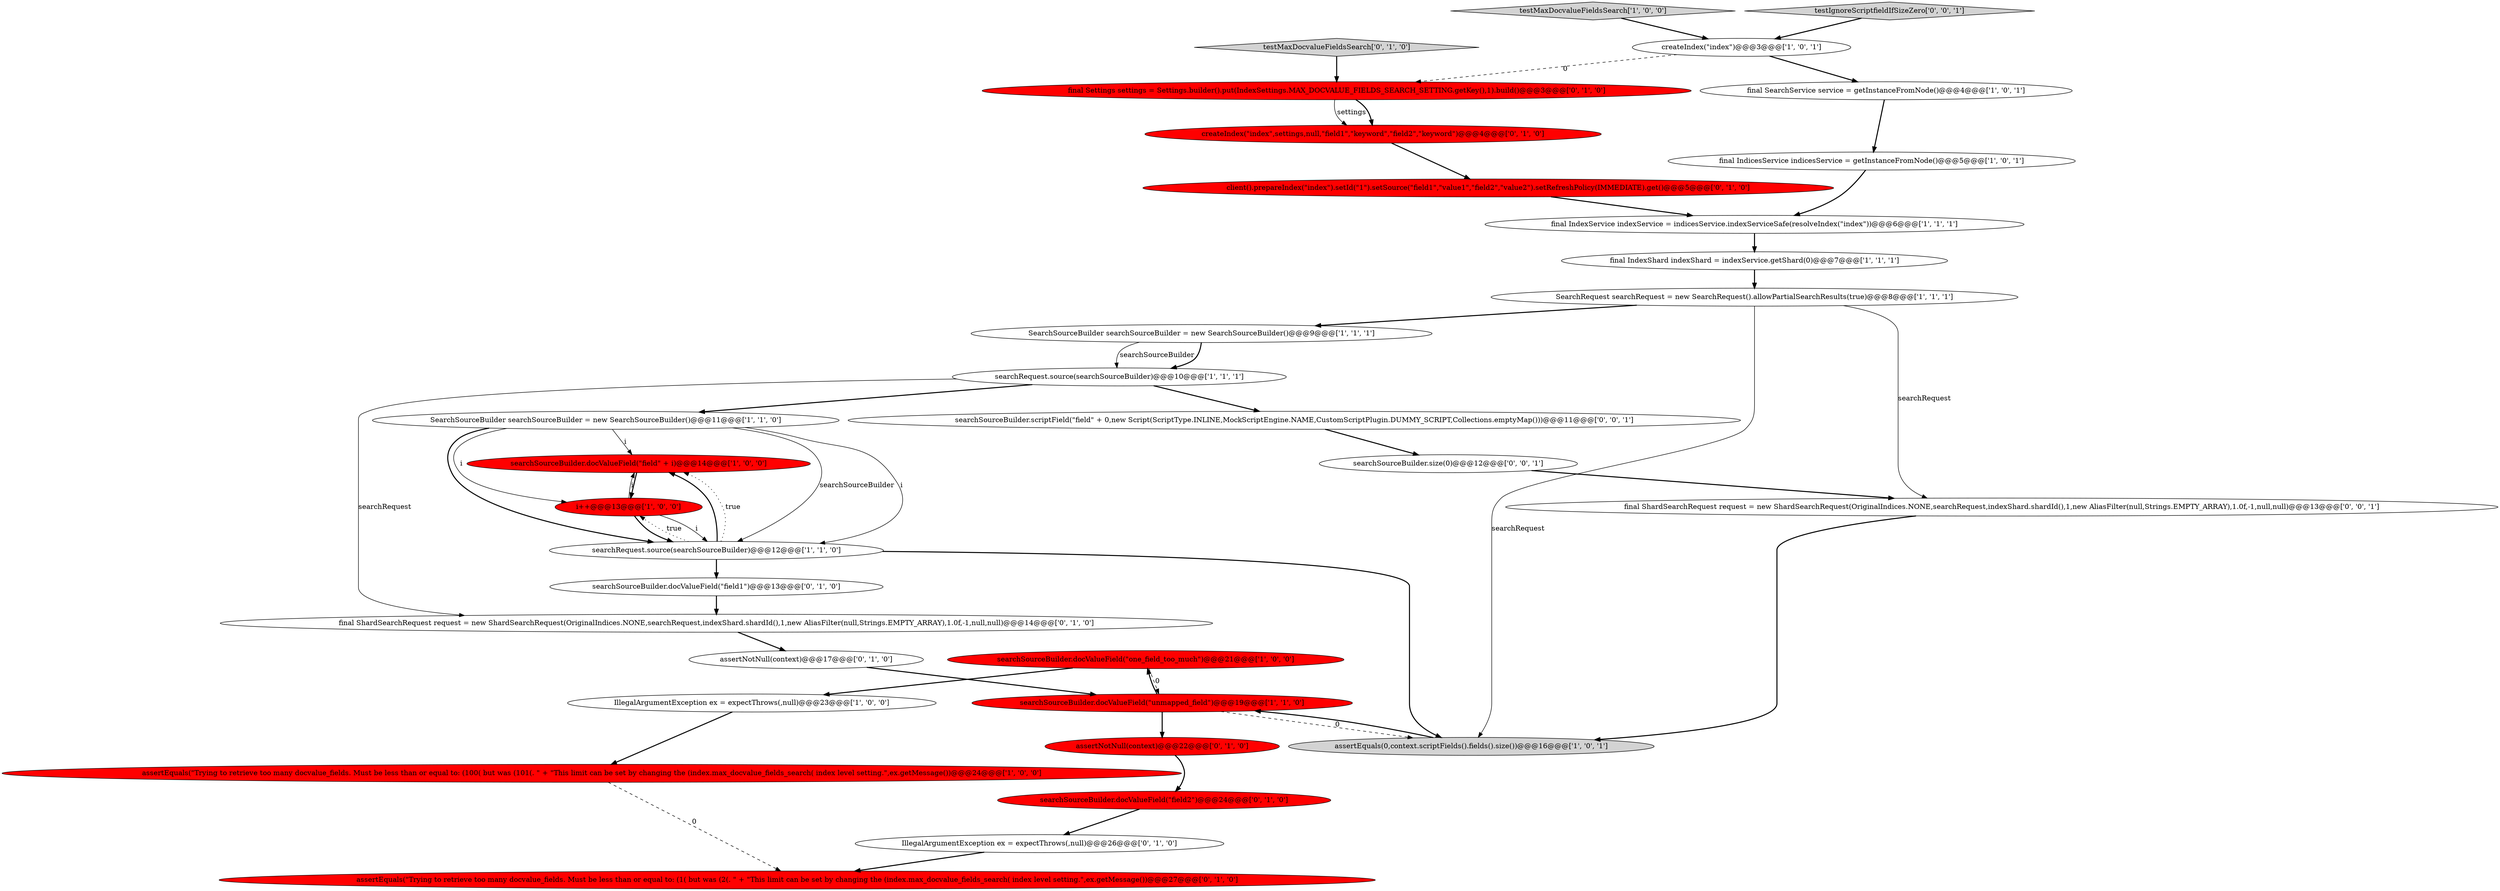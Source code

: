 digraph {
1 [style = filled, label = "searchSourceBuilder.docValueField(\"one_field_too_much\")@@@21@@@['1', '0', '0']", fillcolor = red, shape = ellipse image = "AAA1AAABBB1BBB"];
10 [style = filled, label = "testMaxDocvalueFieldsSearch['1', '0', '0']", fillcolor = lightgray, shape = diamond image = "AAA0AAABBB1BBB"];
21 [style = filled, label = "searchSourceBuilder.docValueField(\"field1\")@@@13@@@['0', '1', '0']", fillcolor = white, shape = ellipse image = "AAA0AAABBB2BBB"];
31 [style = filled, label = "final ShardSearchRequest request = new ShardSearchRequest(OriginalIndices.NONE,searchRequest,indexShard.shardId(),1,new AliasFilter(null,Strings.EMPTY_ARRAY),1.0f,-1,null,null)@@@13@@@['0', '0', '1']", fillcolor = white, shape = ellipse image = "AAA0AAABBB3BBB"];
8 [style = filled, label = "IllegalArgumentException ex = expectThrows(,null)@@@23@@@['1', '0', '0']", fillcolor = white, shape = ellipse image = "AAA0AAABBB1BBB"];
2 [style = filled, label = "searchSourceBuilder.docValueField(\"field\" + i)@@@14@@@['1', '0', '0']", fillcolor = red, shape = ellipse image = "AAA1AAABBB1BBB"];
19 [style = filled, label = "client().prepareIndex(\"index\").setId(\"1\").setSource(\"field1\",\"value1\",\"field2\",\"value2\").setRefreshPolicy(IMMEDIATE).get()@@@5@@@['0', '1', '0']", fillcolor = red, shape = ellipse image = "AAA1AAABBB2BBB"];
17 [style = filled, label = "SearchSourceBuilder searchSourceBuilder = new SearchSourceBuilder()@@@9@@@['1', '1', '1']", fillcolor = white, shape = ellipse image = "AAA0AAABBB1BBB"];
16 [style = filled, label = "createIndex(\"index\")@@@3@@@['1', '0', '1']", fillcolor = white, shape = ellipse image = "AAA0AAABBB1BBB"];
12 [style = filled, label = "searchSourceBuilder.docValueField(\"unmapped_field\")@@@19@@@['1', '1', '0']", fillcolor = red, shape = ellipse image = "AAA1AAABBB1BBB"];
3 [style = filled, label = "final IndexShard indexShard = indexService.getShard(0)@@@7@@@['1', '1', '1']", fillcolor = white, shape = ellipse image = "AAA0AAABBB1BBB"];
18 [style = filled, label = "createIndex(\"index\",settings,null,\"field1\",\"keyword\",\"field2\",\"keyword\")@@@4@@@['0', '1', '0']", fillcolor = red, shape = ellipse image = "AAA1AAABBB2BBB"];
28 [style = filled, label = "searchSourceBuilder.docValueField(\"field2\")@@@24@@@['0', '1', '0']", fillcolor = red, shape = ellipse image = "AAA1AAABBB2BBB"];
20 [style = filled, label = "IllegalArgumentException ex = expectThrows(,null)@@@26@@@['0', '1', '0']", fillcolor = white, shape = ellipse image = "AAA0AAABBB2BBB"];
15 [style = filled, label = "SearchRequest searchRequest = new SearchRequest().allowPartialSearchResults(true)@@@8@@@['1', '1', '1']", fillcolor = white, shape = ellipse image = "AAA0AAABBB1BBB"];
32 [style = filled, label = "searchSourceBuilder.scriptField(\"field\" + 0,new Script(ScriptType.INLINE,MockScriptEngine.NAME,CustomScriptPlugin.DUMMY_SCRIPT,Collections.emptyMap()))@@@11@@@['0', '0', '1']", fillcolor = white, shape = ellipse image = "AAA0AAABBB3BBB"];
6 [style = filled, label = "i++@@@13@@@['1', '0', '0']", fillcolor = red, shape = ellipse image = "AAA1AAABBB1BBB"];
9 [style = filled, label = "SearchSourceBuilder searchSourceBuilder = new SearchSourceBuilder()@@@11@@@['1', '1', '0']", fillcolor = white, shape = ellipse image = "AAA0AAABBB1BBB"];
4 [style = filled, label = "assertEquals(0,context.scriptFields().fields().size())@@@16@@@['1', '0', '1']", fillcolor = lightgray, shape = ellipse image = "AAA0AAABBB1BBB"];
11 [style = filled, label = "searchRequest.source(searchSourceBuilder)@@@12@@@['1', '1', '0']", fillcolor = white, shape = ellipse image = "AAA0AAABBB1BBB"];
14 [style = filled, label = "final IndicesService indicesService = getInstanceFromNode()@@@5@@@['1', '0', '1']", fillcolor = white, shape = ellipse image = "AAA0AAABBB1BBB"];
24 [style = filled, label = "final ShardSearchRequest request = new ShardSearchRequest(OriginalIndices.NONE,searchRequest,indexShard.shardId(),1,new AliasFilter(null,Strings.EMPTY_ARRAY),1.0f,-1,null,null)@@@14@@@['0', '1', '0']", fillcolor = white, shape = ellipse image = "AAA0AAABBB2BBB"];
0 [style = filled, label = "assertEquals(\"Trying to retrieve too many docvalue_fields. Must be less than or equal to: (100( but was (101(. \" + \"This limit can be set by changing the (index.max_docvalue_fields_search( index level setting.\",ex.getMessage())@@@24@@@['1', '0', '0']", fillcolor = red, shape = ellipse image = "AAA1AAABBB1BBB"];
27 [style = filled, label = "assertNotNull(context)@@@17@@@['0', '1', '0']", fillcolor = white, shape = ellipse image = "AAA0AAABBB2BBB"];
22 [style = filled, label = "testMaxDocvalueFieldsSearch['0', '1', '0']", fillcolor = lightgray, shape = diamond image = "AAA0AAABBB2BBB"];
25 [style = filled, label = "assertEquals(\"Trying to retrieve too many docvalue_fields. Must be less than or equal to: (1( but was (2(. \" + \"This limit can be set by changing the (index.max_docvalue_fields_search( index level setting.\",ex.getMessage())@@@27@@@['0', '1', '0']", fillcolor = red, shape = ellipse image = "AAA1AAABBB2BBB"];
7 [style = filled, label = "final IndexService indexService = indicesService.indexServiceSafe(resolveIndex(\"index\"))@@@6@@@['1', '1', '1']", fillcolor = white, shape = ellipse image = "AAA0AAABBB1BBB"];
30 [style = filled, label = "testIgnoreScriptfieldIfSizeZero['0', '0', '1']", fillcolor = lightgray, shape = diamond image = "AAA0AAABBB3BBB"];
29 [style = filled, label = "searchSourceBuilder.size(0)@@@12@@@['0', '0', '1']", fillcolor = white, shape = ellipse image = "AAA0AAABBB3BBB"];
23 [style = filled, label = "final Settings settings = Settings.builder().put(IndexSettings.MAX_DOCVALUE_FIELDS_SEARCH_SETTING.getKey(),1).build()@@@3@@@['0', '1', '0']", fillcolor = red, shape = ellipse image = "AAA1AAABBB2BBB"];
5 [style = filled, label = "final SearchService service = getInstanceFromNode()@@@4@@@['1', '0', '1']", fillcolor = white, shape = ellipse image = "AAA0AAABBB1BBB"];
13 [style = filled, label = "searchRequest.source(searchSourceBuilder)@@@10@@@['1', '1', '1']", fillcolor = white, shape = ellipse image = "AAA0AAABBB1BBB"];
26 [style = filled, label = "assertNotNull(context)@@@22@@@['0', '1', '0']", fillcolor = red, shape = ellipse image = "AAA1AAABBB2BBB"];
13->32 [style = bold, label=""];
1->8 [style = bold, label=""];
15->4 [style = solid, label="searchRequest"];
9->11 [style = bold, label=""];
27->12 [style = bold, label=""];
28->20 [style = bold, label=""];
2->6 [style = bold, label=""];
11->21 [style = bold, label=""];
11->4 [style = bold, label=""];
29->31 [style = bold, label=""];
18->19 [style = bold, label=""];
9->2 [style = solid, label="i"];
31->4 [style = bold, label=""];
16->23 [style = dashed, label="0"];
3->15 [style = bold, label=""];
21->24 [style = bold, label=""];
12->26 [style = bold, label=""];
5->14 [style = bold, label=""];
12->1 [style = bold, label=""];
20->25 [style = bold, label=""];
22->23 [style = bold, label=""];
13->24 [style = solid, label="searchRequest"];
11->2 [style = bold, label=""];
7->3 [style = bold, label=""];
9->11 [style = solid, label="searchSourceBuilder"];
15->31 [style = solid, label="searchRequest"];
14->7 [style = bold, label=""];
32->29 [style = bold, label=""];
8->0 [style = bold, label=""];
9->11 [style = solid, label="i"];
1->12 [style = dashed, label="0"];
15->17 [style = bold, label=""];
11->2 [style = dotted, label="true"];
6->2 [style = solid, label="i"];
12->4 [style = dashed, label="0"];
0->25 [style = dashed, label="0"];
10->16 [style = bold, label=""];
9->6 [style = solid, label="i"];
6->11 [style = solid, label="i"];
11->6 [style = dotted, label="true"];
6->11 [style = bold, label=""];
17->13 [style = solid, label="searchSourceBuilder"];
16->5 [style = bold, label=""];
4->12 [style = bold, label=""];
17->13 [style = bold, label=""];
13->9 [style = bold, label=""];
26->28 [style = bold, label=""];
23->18 [style = solid, label="settings"];
30->16 [style = bold, label=""];
19->7 [style = bold, label=""];
24->27 [style = bold, label=""];
23->18 [style = bold, label=""];
}
